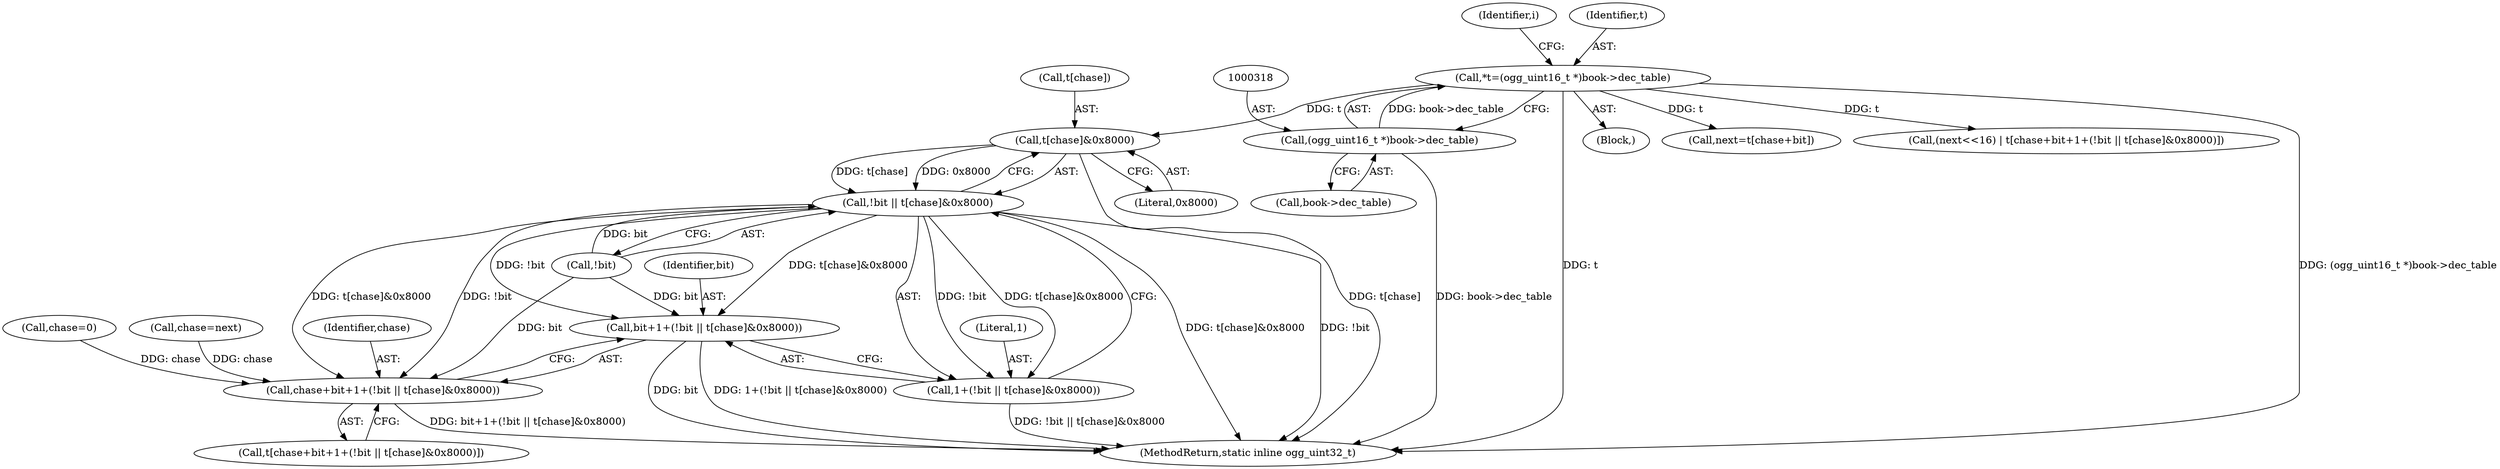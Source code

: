 digraph "1_Android_eeb4e45d5683f88488c083ecf142dc89bc3f0b47_2@array" {
"1000370" [label="(Call,t[chase]&0x8000)"];
"1000315" [label="(Call,*t=(ogg_uint16_t *)book->dec_table)"];
"1000317" [label="(Call,(ogg_uint16_t *)book->dec_table)"];
"1000367" [label="(Call,!bit || t[chase]&0x8000)"];
"1000361" [label="(Call,chase+bit+1+(!bit || t[chase]&0x8000))"];
"1000363" [label="(Call,bit+1+(!bit || t[chase]&0x8000))"];
"1000365" [label="(Call,1+(!bit || t[chase]&0x8000))"];
"1000313" [label="(Block,)"];
"1000361" [label="(Call,chase+bit+1+(!bit || t[chase]&0x8000))"];
"1000363" [label="(Call,bit+1+(!bit || t[chase]&0x8000))"];
"1000324" [label="(Identifier,i)"];
"1000319" [label="(Call,book->dec_table)"];
"1000376" [label="(Call,chase=next)"];
"1000365" [label="(Call,1+(!bit || t[chase]&0x8000))"];
"1000367" [label="(Call,!bit || t[chase]&0x8000)"];
"1000366" [label="(Literal,1)"];
"1000341" [label="(Call,next=t[chase+bit])"];
"1000362" [label="(Identifier,chase)"];
"1000315" [label="(Call,*t=(ogg_uint16_t *)book->dec_table)"];
"1000364" [label="(Identifier,bit)"];
"1000370" [label="(Call,t[chase]&0x8000)"];
"1000316" [label="(Identifier,t)"];
"1000371" [label="(Call,t[chase])"];
"1000355" [label="(Call,(next<<16) | t[chase+bit+1+(!bit || t[chase]&0x8000)])"];
"1000115" [label="(Call,chase=0)"];
"1000317" [label="(Call,(ogg_uint16_t *)book->dec_table)"];
"1000441" [label="(MethodReturn,static inline ogg_uint32_t)"];
"1000374" [label="(Literal,0x8000)"];
"1000359" [label="(Call,t[chase+bit+1+(!bit || t[chase]&0x8000)])"];
"1000368" [label="(Call,!bit)"];
"1000370" -> "1000367"  [label="AST: "];
"1000370" -> "1000374"  [label="CFG: "];
"1000371" -> "1000370"  [label="AST: "];
"1000374" -> "1000370"  [label="AST: "];
"1000367" -> "1000370"  [label="CFG: "];
"1000370" -> "1000441"  [label="DDG: t[chase]"];
"1000370" -> "1000367"  [label="DDG: t[chase]"];
"1000370" -> "1000367"  [label="DDG: 0x8000"];
"1000315" -> "1000370"  [label="DDG: t"];
"1000315" -> "1000313"  [label="AST: "];
"1000315" -> "1000317"  [label="CFG: "];
"1000316" -> "1000315"  [label="AST: "];
"1000317" -> "1000315"  [label="AST: "];
"1000324" -> "1000315"  [label="CFG: "];
"1000315" -> "1000441"  [label="DDG: t"];
"1000315" -> "1000441"  [label="DDG: (ogg_uint16_t *)book->dec_table"];
"1000317" -> "1000315"  [label="DDG: book->dec_table"];
"1000315" -> "1000341"  [label="DDG: t"];
"1000315" -> "1000355"  [label="DDG: t"];
"1000317" -> "1000319"  [label="CFG: "];
"1000318" -> "1000317"  [label="AST: "];
"1000319" -> "1000317"  [label="AST: "];
"1000317" -> "1000441"  [label="DDG: book->dec_table"];
"1000367" -> "1000365"  [label="AST: "];
"1000367" -> "1000368"  [label="CFG: "];
"1000368" -> "1000367"  [label="AST: "];
"1000365" -> "1000367"  [label="CFG: "];
"1000367" -> "1000441"  [label="DDG: t[chase]&0x8000"];
"1000367" -> "1000441"  [label="DDG: !bit"];
"1000367" -> "1000361"  [label="DDG: !bit"];
"1000367" -> "1000361"  [label="DDG: t[chase]&0x8000"];
"1000367" -> "1000363"  [label="DDG: !bit"];
"1000367" -> "1000363"  [label="DDG: t[chase]&0x8000"];
"1000367" -> "1000365"  [label="DDG: !bit"];
"1000367" -> "1000365"  [label="DDG: t[chase]&0x8000"];
"1000368" -> "1000367"  [label="DDG: bit"];
"1000361" -> "1000359"  [label="AST: "];
"1000361" -> "1000363"  [label="CFG: "];
"1000362" -> "1000361"  [label="AST: "];
"1000363" -> "1000361"  [label="AST: "];
"1000359" -> "1000361"  [label="CFG: "];
"1000361" -> "1000441"  [label="DDG: bit+1+(!bit || t[chase]&0x8000)"];
"1000376" -> "1000361"  [label="DDG: chase"];
"1000115" -> "1000361"  [label="DDG: chase"];
"1000368" -> "1000361"  [label="DDG: bit"];
"1000363" -> "1000365"  [label="CFG: "];
"1000364" -> "1000363"  [label="AST: "];
"1000365" -> "1000363"  [label="AST: "];
"1000363" -> "1000441"  [label="DDG: 1+(!bit || t[chase]&0x8000)"];
"1000363" -> "1000441"  [label="DDG: bit"];
"1000368" -> "1000363"  [label="DDG: bit"];
"1000366" -> "1000365"  [label="AST: "];
"1000365" -> "1000441"  [label="DDG: !bit || t[chase]&0x8000"];
}
